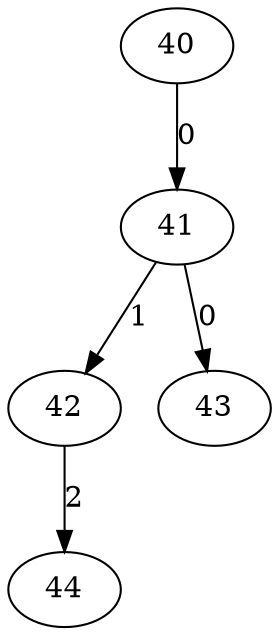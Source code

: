 digraph {
  40 -> 41 ["label" = 0]
  41 -> 42 ["label" = 1]
  41 -> 43 ["label" = 0]
  42 -> 44 ["label" = 2]
}
